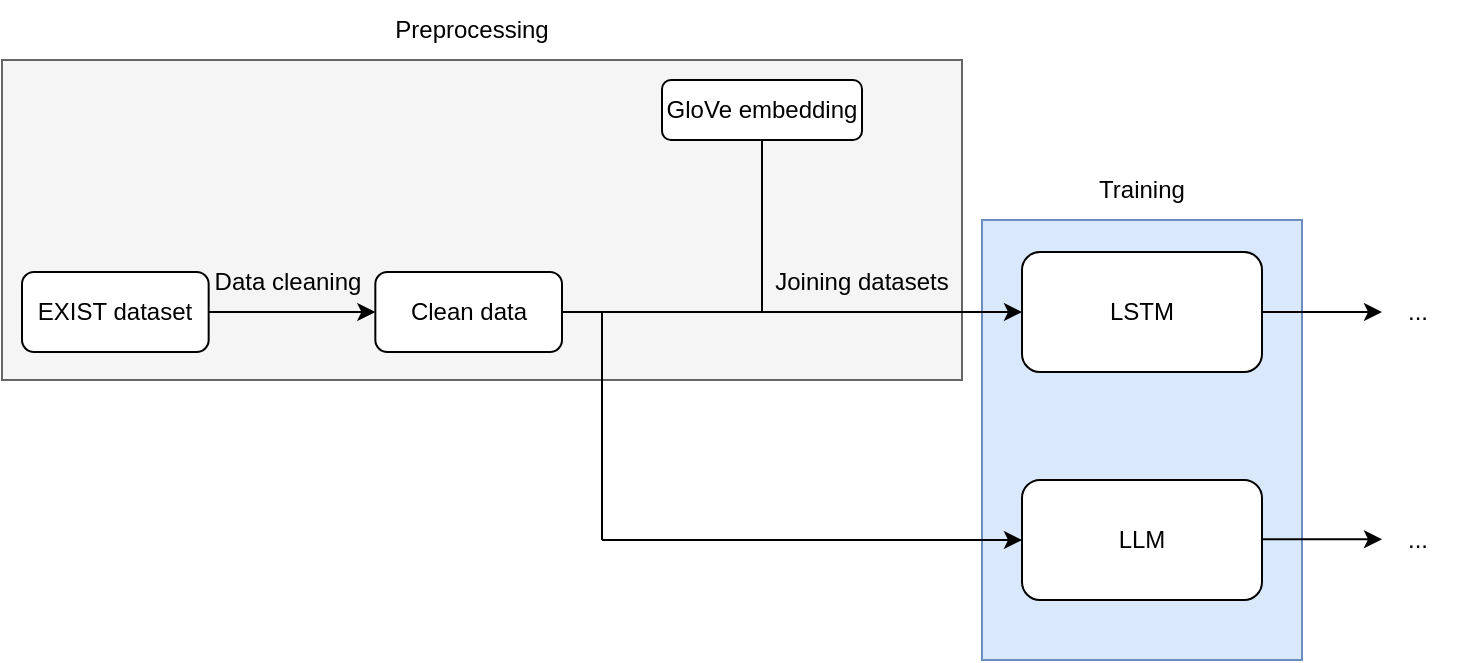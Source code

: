 <mxfile version="25.0.3">
  <diagram name="Pagina-1" id="rWMWfloA45wEetanM47w">
    <mxGraphModel dx="989" dy="566" grid="1" gridSize="10" guides="1" tooltips="1" connect="1" arrows="1" fold="1" page="1" pageScale="1" pageWidth="827" pageHeight="1169" math="0" shadow="0">
      <root>
        <mxCell id="0" />
        <mxCell id="1" parent="0" />
        <mxCell id="fn2waSUMzwgSEypmvrEQ-39" value="" style="rounded=0;whiteSpace=wrap;html=1;fillColor=#dae8fc;strokeColor=#6c8ebf;" parent="1" vertex="1">
          <mxGeometry x="500" y="240" width="160" height="220" as="geometry" />
        </mxCell>
        <mxCell id="fn2waSUMzwgSEypmvrEQ-24" value="" style="rounded=0;whiteSpace=wrap;html=1;fillColor=#f5f5f5;fontColor=#333333;strokeColor=#666666;" parent="1" vertex="1">
          <mxGeometry x="10" y="160" width="480" height="160" as="geometry" />
        </mxCell>
        <mxCell id="fn2waSUMzwgSEypmvrEQ-25" value="Preprocessing" style="text;html=1;align=center;verticalAlign=middle;whiteSpace=wrap;rounded=0;" parent="1" vertex="1">
          <mxGeometry x="205" y="130" width="80" height="30" as="geometry" />
        </mxCell>
        <mxCell id="fn2waSUMzwgSEypmvrEQ-27" value="EXIST dataset" style="rounded=1;whiteSpace=wrap;html=1;" parent="1" vertex="1">
          <mxGeometry x="20" y="266" width="93.33" height="40" as="geometry" />
        </mxCell>
        <mxCell id="fn2waSUMzwgSEypmvrEQ-28" value="" style="endArrow=classic;html=1;rounded=0;exitX=1;exitY=0.5;exitDx=0;exitDy=0;entryX=0;entryY=0.5;entryDx=0;entryDy=0;" parent="1" source="fn2waSUMzwgSEypmvrEQ-27" target="fn2waSUMzwgSEypmvrEQ-30" edge="1">
          <mxGeometry width="50" height="50" relative="1" as="geometry">
            <mxPoint x="410" y="390" as="sourcePoint" />
            <mxPoint x="460" y="340" as="targetPoint" />
          </mxGeometry>
        </mxCell>
        <mxCell id="fn2waSUMzwgSEypmvrEQ-29" value="Data cleaning" style="text;html=1;align=center;verticalAlign=middle;whiteSpace=wrap;rounded=0;" parent="1" vertex="1">
          <mxGeometry x="113.33" y="256" width="80" height="30" as="geometry" />
        </mxCell>
        <mxCell id="fn2waSUMzwgSEypmvrEQ-30" value="Clean data" style="rounded=1;whiteSpace=wrap;html=1;" parent="1" vertex="1">
          <mxGeometry x="196.67" y="266" width="93.33" height="40" as="geometry" />
        </mxCell>
        <mxCell id="fn2waSUMzwgSEypmvrEQ-33" value="GloVe embedding" style="rounded=1;whiteSpace=wrap;html=1;" parent="1" vertex="1">
          <mxGeometry x="340" y="170" width="100" height="30" as="geometry" />
        </mxCell>
        <mxCell id="fn2waSUMzwgSEypmvrEQ-37" value="" style="endArrow=none;html=1;rounded=0;entryX=0.5;entryY=1;entryDx=0;entryDy=0;" parent="1" target="fn2waSUMzwgSEypmvrEQ-33" edge="1">
          <mxGeometry width="50" height="50" relative="1" as="geometry">
            <mxPoint x="390" y="286" as="sourcePoint" />
            <mxPoint x="450" y="380" as="targetPoint" />
            <Array as="points">
              <mxPoint x="390" y="240" />
            </Array>
          </mxGeometry>
        </mxCell>
        <mxCell id="fn2waSUMzwgSEypmvrEQ-38" value="Joining datasets" style="text;html=1;align=center;verticalAlign=middle;whiteSpace=wrap;rounded=0;" parent="1" vertex="1">
          <mxGeometry x="390" y="256" width="100" height="30" as="geometry" />
        </mxCell>
        <mxCell id="fn2waSUMzwgSEypmvrEQ-40" value="Training" style="text;html=1;align=center;verticalAlign=middle;whiteSpace=wrap;rounded=0;" parent="1" vertex="1">
          <mxGeometry x="540" y="210" width="80" height="30" as="geometry" />
        </mxCell>
        <mxCell id="fn2waSUMzwgSEypmvrEQ-42" value="LSTM" style="rounded=1;whiteSpace=wrap;html=1;" parent="1" vertex="1">
          <mxGeometry x="520" y="256" width="120" height="60" as="geometry" />
        </mxCell>
        <mxCell id="fn2waSUMzwgSEypmvrEQ-43" value="LLM" style="rounded=1;whiteSpace=wrap;html=1;" parent="1" vertex="1">
          <mxGeometry x="520" y="370" width="120" height="60" as="geometry" />
        </mxCell>
        <mxCell id="EQFHmYfxuQphFE1ypudt-2" value="" style="endArrow=none;html=1;rounded=0;" edge="1" parent="1">
          <mxGeometry width="50" height="50" relative="1" as="geometry">
            <mxPoint x="310" y="400" as="sourcePoint" />
            <mxPoint x="310" y="286" as="targetPoint" />
          </mxGeometry>
        </mxCell>
        <mxCell id="EQFHmYfxuQphFE1ypudt-3" value="" style="endArrow=classic;html=1;rounded=0;entryX=0;entryY=0.5;entryDx=0;entryDy=0;" edge="1" parent="1" target="fn2waSUMzwgSEypmvrEQ-43">
          <mxGeometry width="50" height="50" relative="1" as="geometry">
            <mxPoint x="310" y="400" as="sourcePoint" />
            <mxPoint x="340" y="400" as="targetPoint" />
          </mxGeometry>
        </mxCell>
        <mxCell id="EQFHmYfxuQphFE1ypudt-4" value="" style="endArrow=classic;html=1;rounded=0;exitX=1;exitY=0.5;exitDx=0;exitDy=0;entryX=0;entryY=0.5;entryDx=0;entryDy=0;" edge="1" parent="1" source="fn2waSUMzwgSEypmvrEQ-30" target="fn2waSUMzwgSEypmvrEQ-42">
          <mxGeometry width="50" height="50" relative="1" as="geometry">
            <mxPoint x="380" y="360" as="sourcePoint" />
            <mxPoint x="430" y="310" as="targetPoint" />
          </mxGeometry>
        </mxCell>
        <mxCell id="EQFHmYfxuQphFE1ypudt-5" value="" style="endArrow=classic;html=1;rounded=0;exitX=1;exitY=0.5;exitDx=0;exitDy=0;" edge="1" parent="1" source="fn2waSUMzwgSEypmvrEQ-42">
          <mxGeometry width="50" height="50" relative="1" as="geometry">
            <mxPoint x="430" y="390" as="sourcePoint" />
            <mxPoint x="700" y="286" as="targetPoint" />
          </mxGeometry>
        </mxCell>
        <mxCell id="EQFHmYfxuQphFE1ypudt-6" value="" style="endArrow=classic;html=1;rounded=0;exitX=1;exitY=0.5;exitDx=0;exitDy=0;" edge="1" parent="1">
          <mxGeometry width="50" height="50" relative="1" as="geometry">
            <mxPoint x="640" y="399.66" as="sourcePoint" />
            <mxPoint x="700" y="399.66" as="targetPoint" />
          </mxGeometry>
        </mxCell>
        <mxCell id="EQFHmYfxuQphFE1ypudt-7" value="..." style="text;html=1;align=center;verticalAlign=middle;whiteSpace=wrap;rounded=0;" vertex="1" parent="1">
          <mxGeometry x="688" y="271" width="60" height="30" as="geometry" />
        </mxCell>
        <mxCell id="EQFHmYfxuQphFE1ypudt-8" value="..." style="text;html=1;align=center;verticalAlign=middle;whiteSpace=wrap;rounded=0;" vertex="1" parent="1">
          <mxGeometry x="688" y="385" width="60" height="30" as="geometry" />
        </mxCell>
      </root>
    </mxGraphModel>
  </diagram>
</mxfile>
